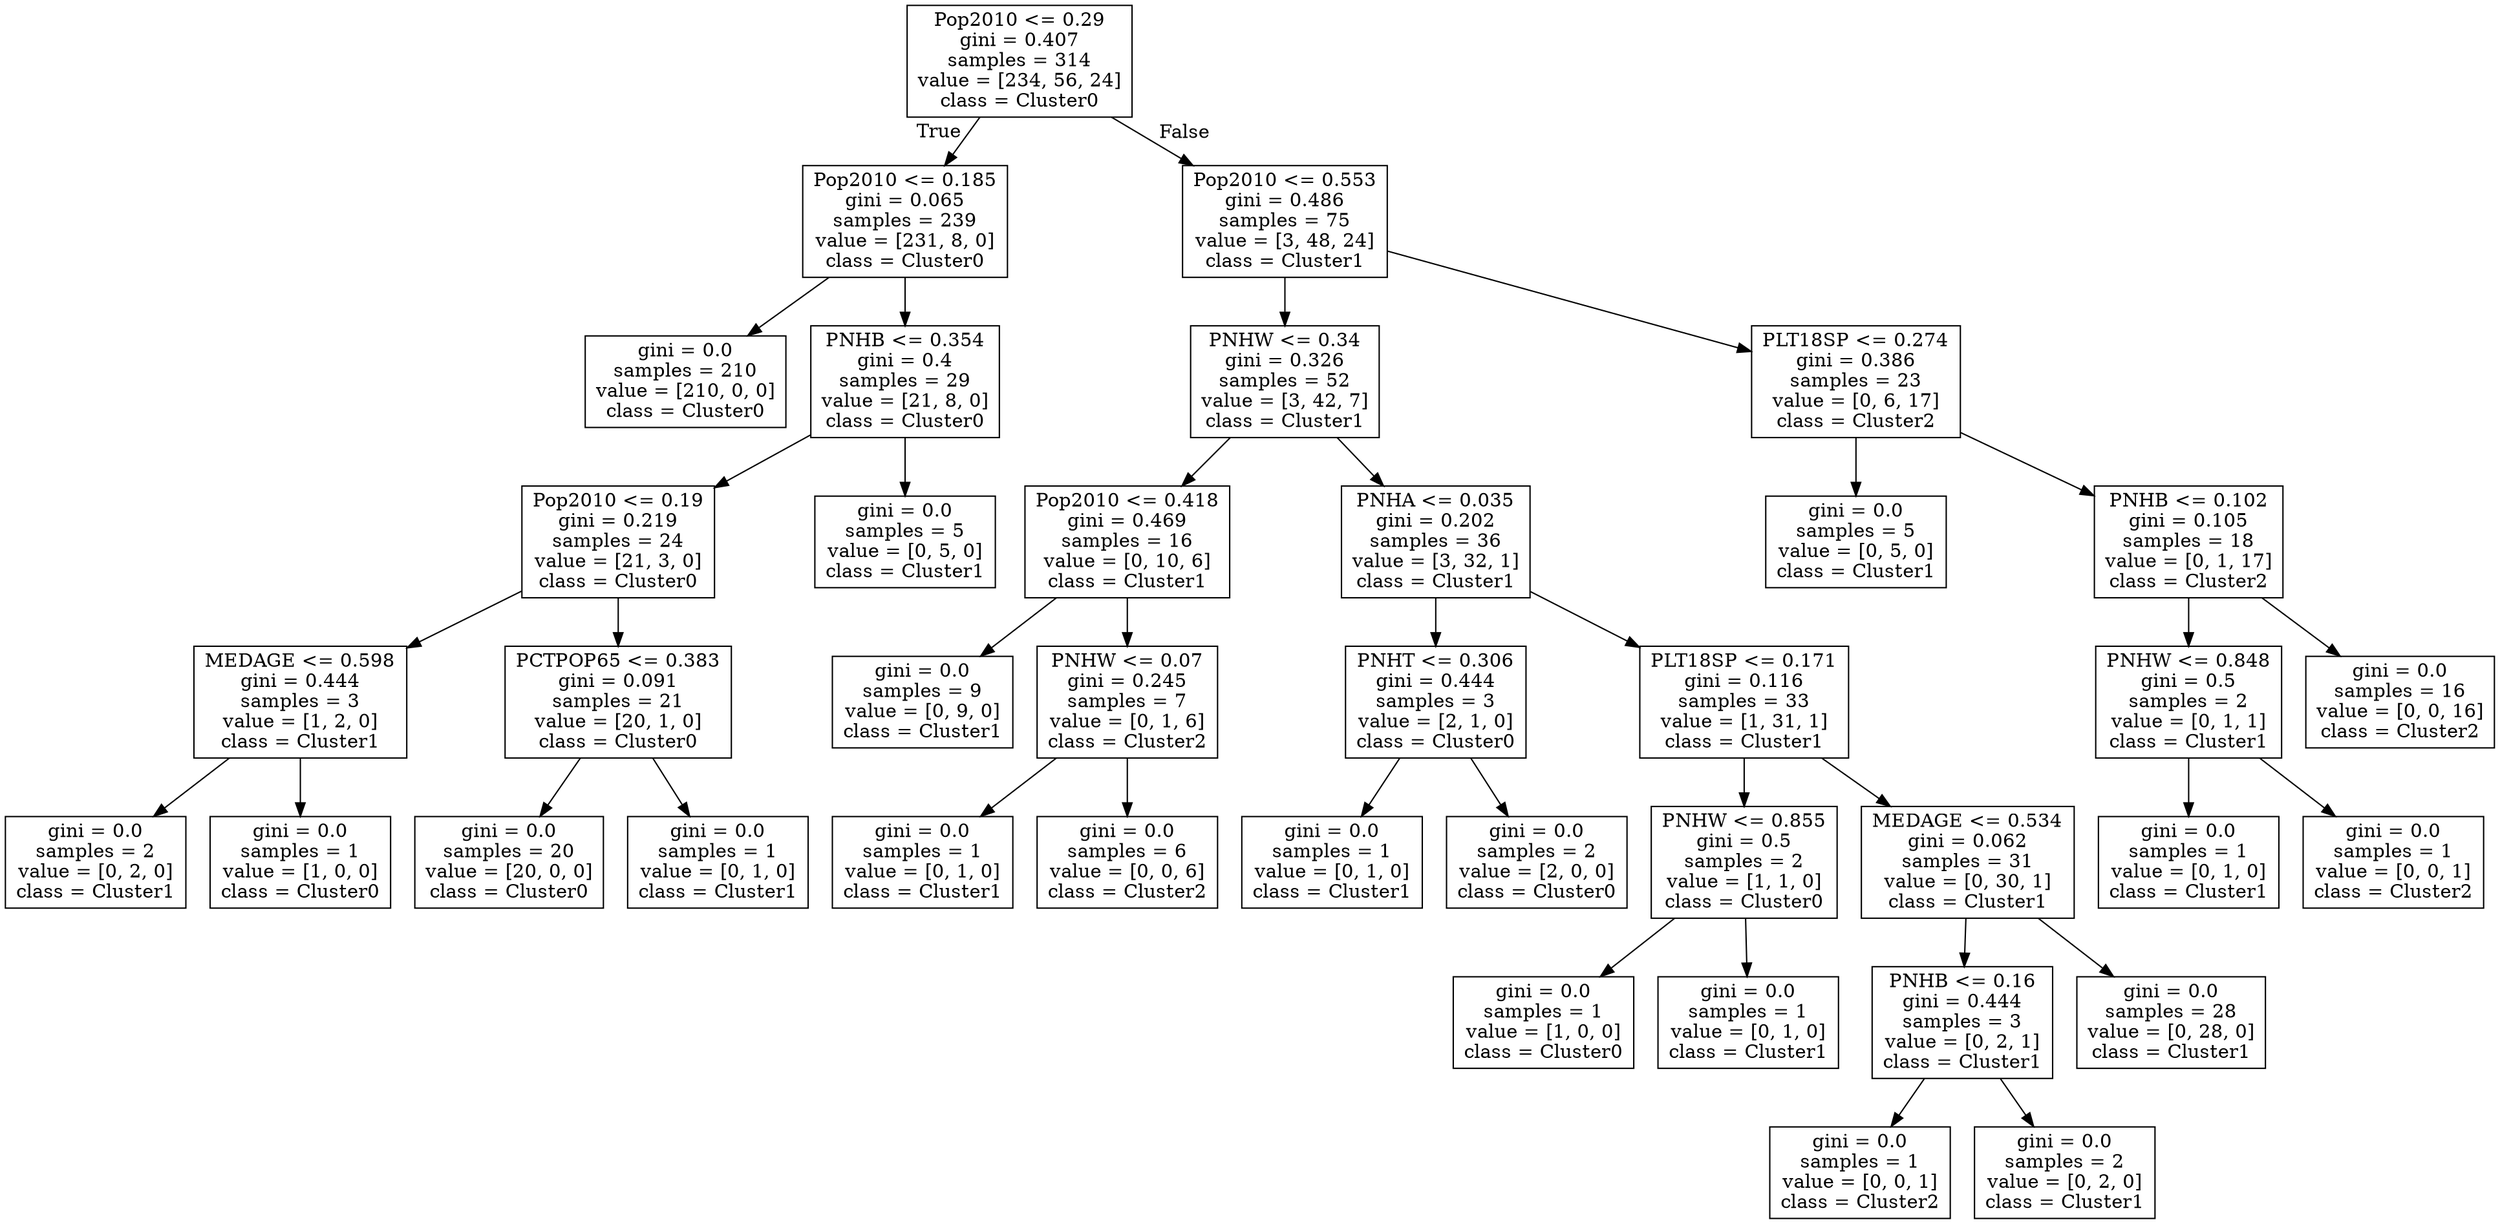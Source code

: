 digraph Tree {
node [shape=box] ;
0 [label="Pop2010 <= 0.29\ngini = 0.407\nsamples = 314\nvalue = [234, 56, 24]\nclass = Cluster0"] ;
1 [label="Pop2010 <= 0.185\ngini = 0.065\nsamples = 239\nvalue = [231, 8, 0]\nclass = Cluster0"] ;
0 -> 1 [labeldistance=2.5, labelangle=45, headlabel="True"] ;
2 [label="gini = 0.0\nsamples = 210\nvalue = [210, 0, 0]\nclass = Cluster0"] ;
1 -> 2 ;
3 [label="PNHB <= 0.354\ngini = 0.4\nsamples = 29\nvalue = [21, 8, 0]\nclass = Cluster0"] ;
1 -> 3 ;
4 [label="Pop2010 <= 0.19\ngini = 0.219\nsamples = 24\nvalue = [21, 3, 0]\nclass = Cluster0"] ;
3 -> 4 ;
5 [label="MEDAGE <= 0.598\ngini = 0.444\nsamples = 3\nvalue = [1, 2, 0]\nclass = Cluster1"] ;
4 -> 5 ;
6 [label="gini = 0.0\nsamples = 2\nvalue = [0, 2, 0]\nclass = Cluster1"] ;
5 -> 6 ;
7 [label="gini = 0.0\nsamples = 1\nvalue = [1, 0, 0]\nclass = Cluster0"] ;
5 -> 7 ;
8 [label="PCTPOP65 <= 0.383\ngini = 0.091\nsamples = 21\nvalue = [20, 1, 0]\nclass = Cluster0"] ;
4 -> 8 ;
9 [label="gini = 0.0\nsamples = 20\nvalue = [20, 0, 0]\nclass = Cluster0"] ;
8 -> 9 ;
10 [label="gini = 0.0\nsamples = 1\nvalue = [0, 1, 0]\nclass = Cluster1"] ;
8 -> 10 ;
11 [label="gini = 0.0\nsamples = 5\nvalue = [0, 5, 0]\nclass = Cluster1"] ;
3 -> 11 ;
12 [label="Pop2010 <= 0.553\ngini = 0.486\nsamples = 75\nvalue = [3, 48, 24]\nclass = Cluster1"] ;
0 -> 12 [labeldistance=2.5, labelangle=-45, headlabel="False"] ;
13 [label="PNHW <= 0.34\ngini = 0.326\nsamples = 52\nvalue = [3, 42, 7]\nclass = Cluster1"] ;
12 -> 13 ;
14 [label="Pop2010 <= 0.418\ngini = 0.469\nsamples = 16\nvalue = [0, 10, 6]\nclass = Cluster1"] ;
13 -> 14 ;
15 [label="gini = 0.0\nsamples = 9\nvalue = [0, 9, 0]\nclass = Cluster1"] ;
14 -> 15 ;
16 [label="PNHW <= 0.07\ngini = 0.245\nsamples = 7\nvalue = [0, 1, 6]\nclass = Cluster2"] ;
14 -> 16 ;
17 [label="gini = 0.0\nsamples = 1\nvalue = [0, 1, 0]\nclass = Cluster1"] ;
16 -> 17 ;
18 [label="gini = 0.0\nsamples = 6\nvalue = [0, 0, 6]\nclass = Cluster2"] ;
16 -> 18 ;
19 [label="PNHA <= 0.035\ngini = 0.202\nsamples = 36\nvalue = [3, 32, 1]\nclass = Cluster1"] ;
13 -> 19 ;
20 [label="PNHT <= 0.306\ngini = 0.444\nsamples = 3\nvalue = [2, 1, 0]\nclass = Cluster0"] ;
19 -> 20 ;
21 [label="gini = 0.0\nsamples = 1\nvalue = [0, 1, 0]\nclass = Cluster1"] ;
20 -> 21 ;
22 [label="gini = 0.0\nsamples = 2\nvalue = [2, 0, 0]\nclass = Cluster0"] ;
20 -> 22 ;
23 [label="PLT18SP <= 0.171\ngini = 0.116\nsamples = 33\nvalue = [1, 31, 1]\nclass = Cluster1"] ;
19 -> 23 ;
24 [label="PNHW <= 0.855\ngini = 0.5\nsamples = 2\nvalue = [1, 1, 0]\nclass = Cluster0"] ;
23 -> 24 ;
25 [label="gini = 0.0\nsamples = 1\nvalue = [1, 0, 0]\nclass = Cluster0"] ;
24 -> 25 ;
26 [label="gini = 0.0\nsamples = 1\nvalue = [0, 1, 0]\nclass = Cluster1"] ;
24 -> 26 ;
27 [label="MEDAGE <= 0.534\ngini = 0.062\nsamples = 31\nvalue = [0, 30, 1]\nclass = Cluster1"] ;
23 -> 27 ;
28 [label="PNHB <= 0.16\ngini = 0.444\nsamples = 3\nvalue = [0, 2, 1]\nclass = Cluster1"] ;
27 -> 28 ;
29 [label="gini = 0.0\nsamples = 1\nvalue = [0, 0, 1]\nclass = Cluster2"] ;
28 -> 29 ;
30 [label="gini = 0.0\nsamples = 2\nvalue = [0, 2, 0]\nclass = Cluster1"] ;
28 -> 30 ;
31 [label="gini = 0.0\nsamples = 28\nvalue = [0, 28, 0]\nclass = Cluster1"] ;
27 -> 31 ;
32 [label="PLT18SP <= 0.274\ngini = 0.386\nsamples = 23\nvalue = [0, 6, 17]\nclass = Cluster2"] ;
12 -> 32 ;
33 [label="gini = 0.0\nsamples = 5\nvalue = [0, 5, 0]\nclass = Cluster1"] ;
32 -> 33 ;
34 [label="PNHB <= 0.102\ngini = 0.105\nsamples = 18\nvalue = [0, 1, 17]\nclass = Cluster2"] ;
32 -> 34 ;
35 [label="PNHW <= 0.848\ngini = 0.5\nsamples = 2\nvalue = [0, 1, 1]\nclass = Cluster1"] ;
34 -> 35 ;
36 [label="gini = 0.0\nsamples = 1\nvalue = [0, 1, 0]\nclass = Cluster1"] ;
35 -> 36 ;
37 [label="gini = 0.0\nsamples = 1\nvalue = [0, 0, 1]\nclass = Cluster2"] ;
35 -> 37 ;
38 [label="gini = 0.0\nsamples = 16\nvalue = [0, 0, 16]\nclass = Cluster2"] ;
34 -> 38 ;
}